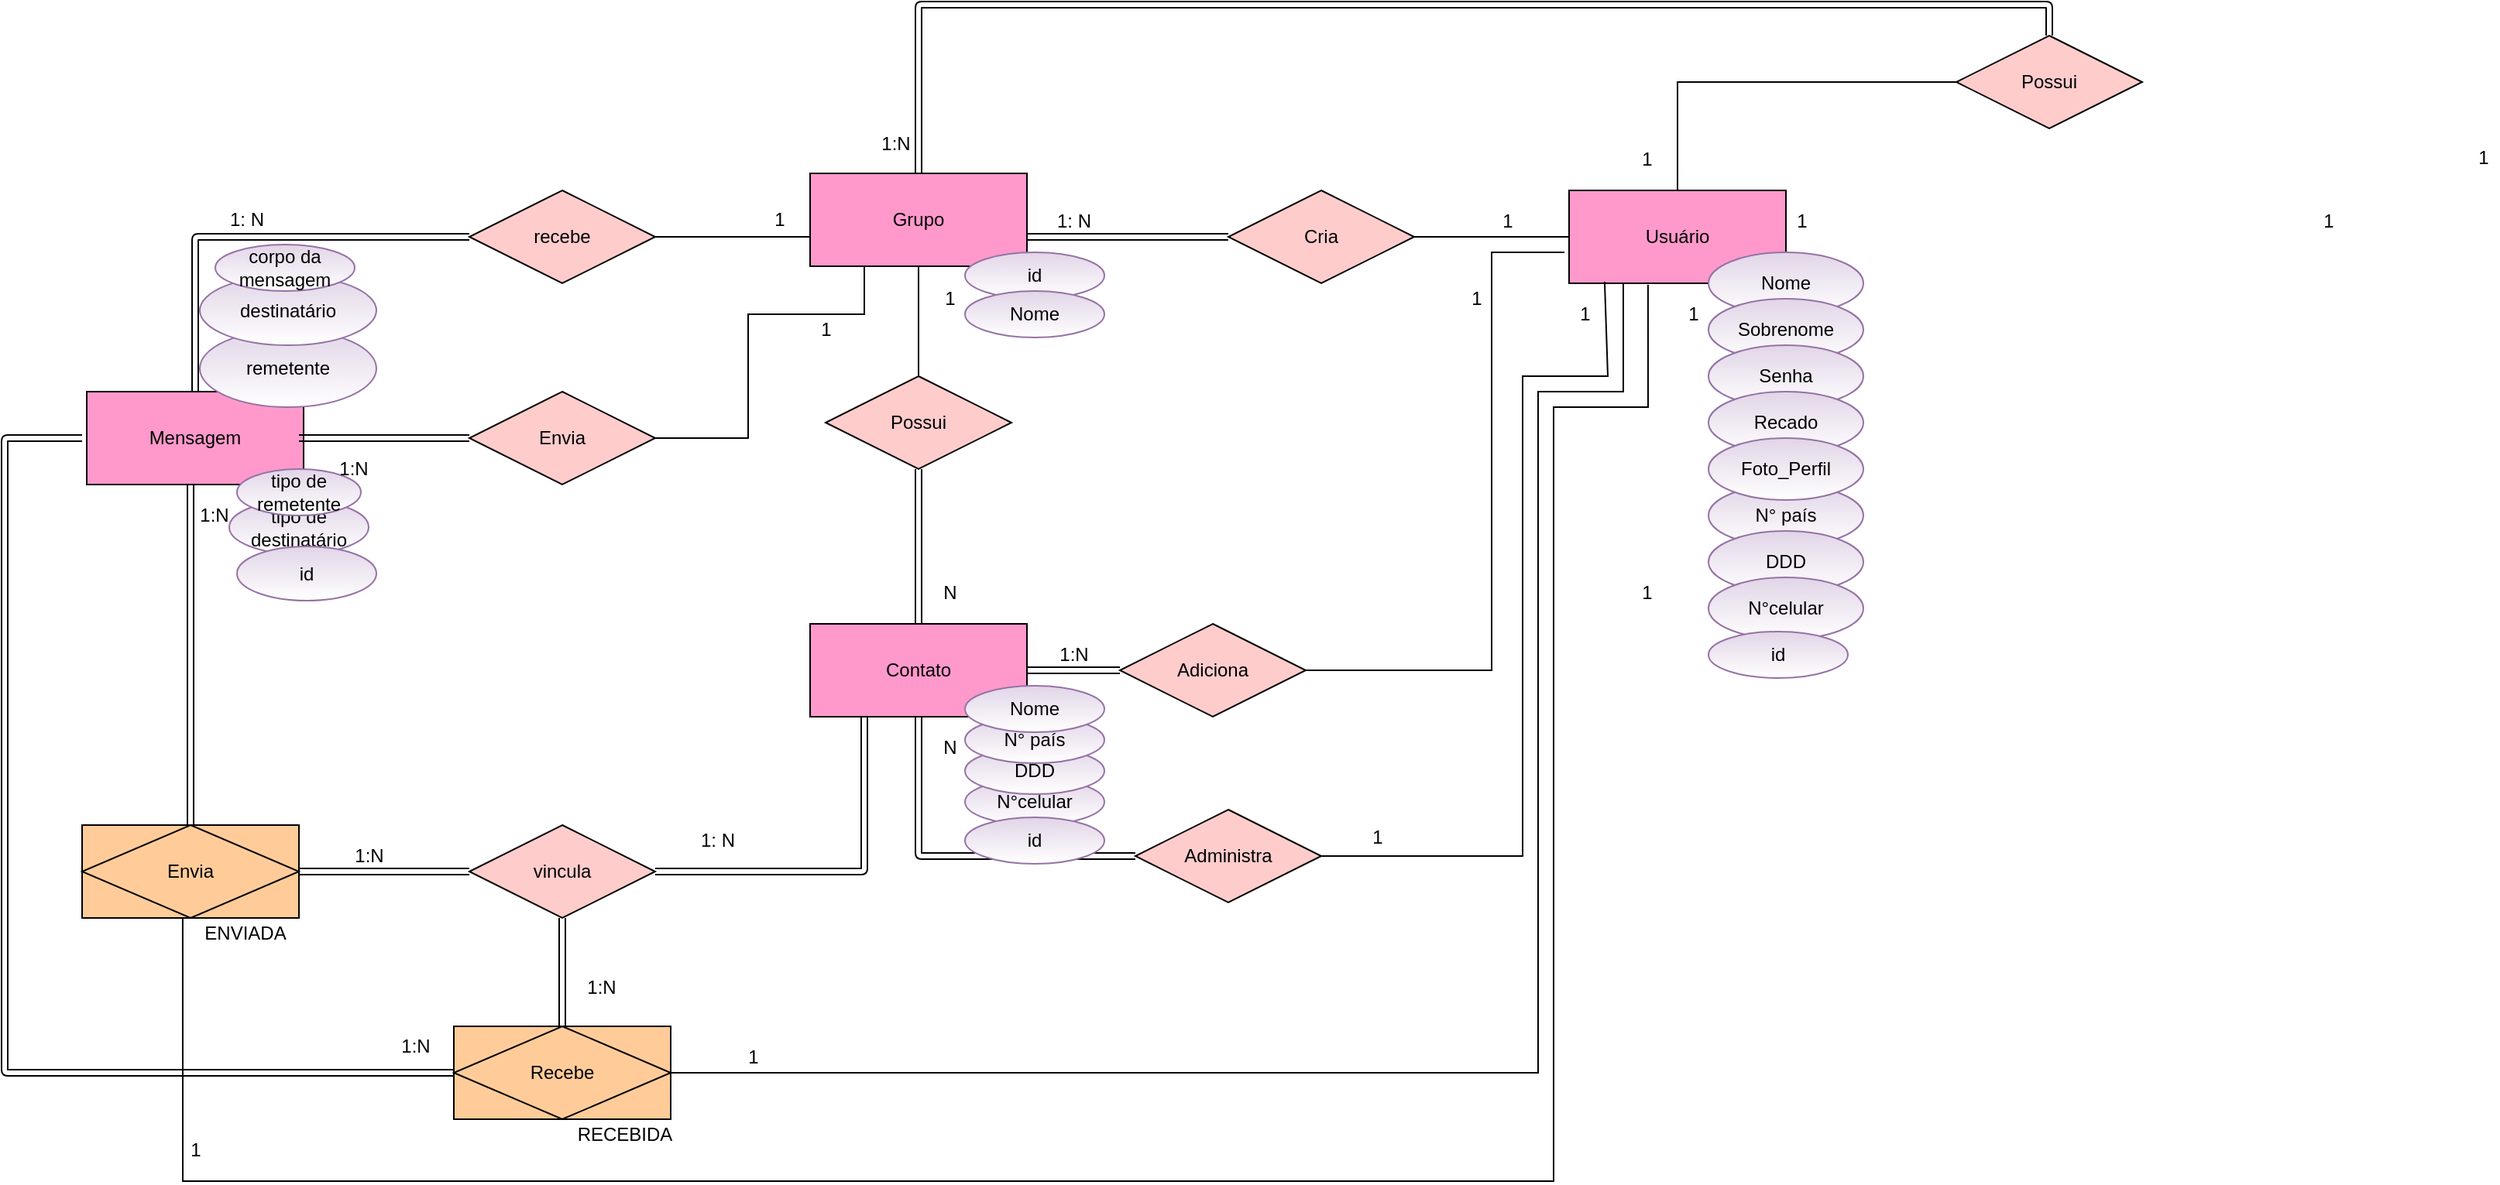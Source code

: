<mxfile version="13.9.9" type="device"><diagram id="qd4PMkiU9WI7eOgBLfSV" name="Page-1"><mxGraphModel dx="2522" dy="1679" grid="1" gridSize="10" guides="1" tooltips="1" connect="1" arrows="1" fold="1" page="1" pageScale="1" pageWidth="827" pageHeight="1169" math="0" shadow="0"><root><mxCell id="0"/><mxCell id="1" parent="0"/><mxCell id="Vbfcu2ocGER_7eYsLebU-1" value="Usuário" style="whiteSpace=wrap;html=1;align=center;fillColor=#FF99CC;fontColor=#000000;" parent="1" vertex="1"><mxGeometry x="130" y="80" width="140" height="60" as="geometry"/></mxCell><mxCell id="Vbfcu2ocGER_7eYsLebU-18" value="Grupo" style="whiteSpace=wrap;html=1;align=center;fillColor=#FF99CC;fontColor=#000000;" parent="1" vertex="1"><mxGeometry x="-360" y="69" width="140" height="60" as="geometry"/></mxCell><mxCell id="Vbfcu2ocGER_7eYsLebU-19" value="Cria" style="shape=rhombus;perimeter=rhombusPerimeter;whiteSpace=wrap;html=1;align=center;fillColor=#FFCCCC;fontColor=#000000;" parent="1" vertex="1"><mxGeometry x="-90" y="80" width="120" height="60" as="geometry"/></mxCell><mxCell id="Vbfcu2ocGER_7eYsLebU-21" value="" style="endArrow=none;html=1;rounded=0;entryX=1;entryY=0.5;entryDx=0;entryDy=0;exitX=0;exitY=0.5;exitDx=0;exitDy=0;fontColor=#000000;" parent="1" source="Vbfcu2ocGER_7eYsLebU-1" target="Vbfcu2ocGER_7eYsLebU-19" edge="1"><mxGeometry relative="1" as="geometry"><mxPoint x="-140" y="81" as="sourcePoint"/><mxPoint x="-190" y="-120" as="targetPoint"/></mxGeometry></mxCell><mxCell id="Vbfcu2ocGER_7eYsLebU-30" value="Possui" style="shape=rhombus;perimeter=rhombusPerimeter;whiteSpace=wrap;html=1;align=center;fillColor=#FFCCCC;fontColor=#000000;" parent="1" vertex="1"><mxGeometry x="380" y="-20" width="120" height="60" as="geometry"/></mxCell><mxCell id="Vbfcu2ocGER_7eYsLebU-31" value="" style="endArrow=none;html=1;rounded=0;entryX=0;entryY=0.5;entryDx=0;entryDy=0;exitX=0.5;exitY=0;exitDx=0;exitDy=0;fontColor=#000000;" parent="1" source="Vbfcu2ocGER_7eYsLebU-1" target="Vbfcu2ocGER_7eYsLebU-30" edge="1"><mxGeometry relative="1" as="geometry"><mxPoint x="270" y="120" as="sourcePoint"/><mxPoint x="390" y="120" as="targetPoint"/><Array as="points"><mxPoint x="200" y="10"/></Array></mxGeometry></mxCell><mxCell id="Vbfcu2ocGER_7eYsLebU-35" value="Contato" style="whiteSpace=wrap;html=1;align=center;fillColor=#FF99CC;fontColor=#000000;" parent="1" vertex="1"><mxGeometry x="-360" y="360" width="140" height="60" as="geometry"/></mxCell><mxCell id="Vbfcu2ocGER_7eYsLebU-36" value="Adiciona" style="shape=rhombus;perimeter=rhombusPerimeter;whiteSpace=wrap;html=1;align=center;fillColor=#FFCCCC;fontColor=#000000;" parent="1" vertex="1"><mxGeometry x="-160" y="360" width="120" height="60" as="geometry"/></mxCell><mxCell id="Vbfcu2ocGER_7eYsLebU-37" value="" style="endArrow=none;html=1;rounded=0;entryX=1;entryY=0.5;entryDx=0;entryDy=0;fontColor=#000000;" parent="1" target="Vbfcu2ocGER_7eYsLebU-36" edge="1"><mxGeometry relative="1" as="geometry"><mxPoint x="127" y="120" as="sourcePoint"/><mxPoint x="40" y="120" as="targetPoint"/><Array as="points"><mxPoint x="80" y="120"/><mxPoint x="80" y="390"/></Array></mxGeometry></mxCell><mxCell id="Vbfcu2ocGER_7eYsLebU-39" value="Administra" style="shape=rhombus;perimeter=rhombusPerimeter;whiteSpace=wrap;html=1;align=center;fillColor=#FFCCCC;fontColor=#000000;" parent="1" vertex="1"><mxGeometry x="-150" y="480" width="120" height="60" as="geometry"/></mxCell><mxCell id="Vbfcu2ocGER_7eYsLebU-40" value="" style="endArrow=none;html=1;rounded=0;exitX=1;exitY=0.5;exitDx=0;exitDy=0;entryX=0.164;entryY=0.983;entryDx=0;entryDy=0;entryPerimeter=0;fontColor=#000000;" parent="1" source="Vbfcu2ocGER_7eYsLebU-39" target="Vbfcu2ocGER_7eYsLebU-1" edge="1"><mxGeometry relative="1" as="geometry"><mxPoint x="10" y="140" as="sourcePoint"/><mxPoint x="170" y="140" as="targetPoint"/><Array as="points"><mxPoint x="100" y="510"/><mxPoint x="100" y="330"/><mxPoint x="100" y="200"/><mxPoint x="155" y="200"/></Array></mxGeometry></mxCell><mxCell id="Vbfcu2ocGER_7eYsLebU-44" value="Mensagem" style="whiteSpace=wrap;html=1;align=center;fillColor=#FF99CC;fontColor=#000000;" parent="1" vertex="1"><mxGeometry x="-827" y="210" width="140" height="60" as="geometry"/></mxCell><mxCell id="Vbfcu2ocGER_7eYsLebU-49" value="Envia" style="shape=rhombus;perimeter=rhombusPerimeter;whiteSpace=wrap;html=1;align=center;fillColor=#FFCCCC;fontColor=#000000;" parent="1" vertex="1"><mxGeometry x="-580" y="210" width="120" height="60" as="geometry"/></mxCell><mxCell id="Vbfcu2ocGER_7eYsLebU-50" value="recebe" style="shape=rhombus;perimeter=rhombusPerimeter;whiteSpace=wrap;html=1;align=center;fillColor=#FFCCCC;fontColor=#000000;" parent="1" vertex="1"><mxGeometry x="-580" y="80" width="120" height="60" as="geometry"/></mxCell><mxCell id="FHOrzmNHU6fV90Ov4CrG-3" value="N° país" style="ellipse;whiteSpace=wrap;html=1;align=center;fillColor=#e1d5e7;strokeColor=#9673a6;gradientColor=#ffffff;fontColor=#000000;" parent="1" vertex="1"><mxGeometry x="220" y="270" width="100" height="40" as="geometry"/></mxCell><mxCell id="FHOrzmNHU6fV90Ov4CrG-5" value="Nome" style="ellipse;whiteSpace=wrap;html=1;align=center;fillColor=#e1d5e7;strokeColor=#9673a6;gradientColor=#ffffff;fontColor=#000000;" parent="1" vertex="1"><mxGeometry x="220" y="120" width="100" height="40" as="geometry"/></mxCell><mxCell id="FHOrzmNHU6fV90Ov4CrG-6" value="Sobrenome" style="ellipse;whiteSpace=wrap;html=1;align=center;fillColor=#e1d5e7;strokeColor=#9673a6;gradientColor=#ffffff;fontColor=#000000;" parent="1" vertex="1"><mxGeometry x="220" y="150" width="100" height="40" as="geometry"/></mxCell><mxCell id="FHOrzmNHU6fV90Ov4CrG-7" value="Senha" style="ellipse;whiteSpace=wrap;html=1;align=center;fillColor=#e1d5e7;strokeColor=#9673a6;gradientColor=#ffffff;fontColor=#000000;" parent="1" vertex="1"><mxGeometry x="220" y="180" width="100" height="40" as="geometry"/></mxCell><mxCell id="FHOrzmNHU6fV90Ov4CrG-8" value="Recado" style="ellipse;whiteSpace=wrap;html=1;align=center;fillColor=#e1d5e7;strokeColor=#9673a6;gradientColor=#ffffff;fontColor=#000000;" parent="1" vertex="1"><mxGeometry x="220" y="210" width="100" height="40" as="geometry"/></mxCell><mxCell id="FHOrzmNHU6fV90Ov4CrG-9" value="Foto_Perfil" style="ellipse;whiteSpace=wrap;html=1;align=center;fillColor=#e1d5e7;strokeColor=#9673a6;gradientColor=#ffffff;fontColor=#000000;" parent="1" vertex="1"><mxGeometry x="220" y="240" width="100" height="40" as="geometry"/></mxCell><mxCell id="FHOrzmNHU6fV90Ov4CrG-4" value="DDD" style="ellipse;whiteSpace=wrap;html=1;align=center;fillColor=#e1d5e7;strokeColor=#9673a6;gradientColor=#ffffff;fontColor=#000000;" parent="1" vertex="1"><mxGeometry x="220" y="300" width="100" height="40" as="geometry"/></mxCell><mxCell id="FHOrzmNHU6fV90Ov4CrG-2" value="N°celular" style="ellipse;whiteSpace=wrap;html=1;align=center;fillColor=#e1d5e7;strokeColor=#9673a6;gradientColor=#ffffff;fontColor=#000000;" parent="1" vertex="1"><mxGeometry x="220" y="330" width="100" height="40" as="geometry"/></mxCell><mxCell id="FHOrzmNHU6fV90Ov4CrG-11" value="1" style="text;html=1;align=center;verticalAlign=middle;resizable=0;points=[];autosize=1;fontColor=#000000;" parent="1" vertex="1"><mxGeometry x="270" y="90" width="20" height="20" as="geometry"/></mxCell><mxCell id="FHOrzmNHU6fV90Ov4CrG-12" value="1" style="text;html=1;align=center;verticalAlign=middle;resizable=0;points=[];autosize=1;fontColor=#000000;" parent="1" vertex="1"><mxGeometry x="610" y="90" width="20" height="20" as="geometry"/></mxCell><mxCell id="FHOrzmNHU6fV90Ov4CrG-13" value="1" style="text;html=1;align=center;verticalAlign=middle;resizable=0;points=[];autosize=1;fontColor=#000000;" parent="1" vertex="1"><mxGeometry x="170" y="50" width="20" height="20" as="geometry"/></mxCell><mxCell id="FHOrzmNHU6fV90Ov4CrG-14" value="1" style="text;html=1;align=center;verticalAlign=middle;resizable=0;points=[];autosize=1;fontColor=#000000;" parent="1" vertex="1"><mxGeometry x="710" y="49" width="20" height="20" as="geometry"/></mxCell><mxCell id="FHOrzmNHU6fV90Ov4CrG-20" value="1" style="text;html=1;align=center;verticalAlign=middle;resizable=0;points=[];autosize=1;fontColor=#000000;" parent="1" vertex="1"><mxGeometry x="170" y="330" width="20" height="20" as="geometry"/></mxCell><mxCell id="FHOrzmNHU6fV90Ov4CrG-21" value="1" style="text;html=1;align=center;verticalAlign=middle;resizable=0;points=[];autosize=1;fontColor=#000000;" parent="1" vertex="1"><mxGeometry x="130" y="150" width="20" height="20" as="geometry"/></mxCell><mxCell id="FHOrzmNHU6fV90Ov4CrG-22" value="" style="shape=link;html=1;entryX=0;entryY=0.5;entryDx=0;entryDy=0;exitX=0.5;exitY=1;exitDx=0;exitDy=0;fontColor=#000000;" parent="1" source="Vbfcu2ocGER_7eYsLebU-35" target="Vbfcu2ocGER_7eYsLebU-39" edge="1"><mxGeometry width="50" height="50" relative="1" as="geometry"><mxPoint x="-290" y="550" as="sourcePoint"/><mxPoint x="-240" y="500" as="targetPoint"/><Array as="points"><mxPoint x="-290" y="510"/></Array></mxGeometry></mxCell><mxCell id="FHOrzmNHU6fV90Ov4CrG-23" value="N" style="text;html=1;align=center;verticalAlign=middle;resizable=0;points=[];autosize=1;fontColor=#000000;" parent="1" vertex="1"><mxGeometry x="-280" y="430" width="20" height="20" as="geometry"/></mxCell><mxCell id="FHOrzmNHU6fV90Ov4CrG-24" value="" style="shape=link;html=1;entryX=0;entryY=0.5;entryDx=0;entryDy=0;fontColor=#000000;" parent="1" target="Vbfcu2ocGER_7eYsLebU-19" edge="1"><mxGeometry width="50" height="50" relative="1" as="geometry"><mxPoint x="-220" y="110" as="sourcePoint"/><mxPoint x="-90" y="118" as="targetPoint"/><Array as="points"/></mxGeometry></mxCell><mxCell id="FHOrzmNHU6fV90Ov4CrG-25" value="1" style="text;html=1;align=center;verticalAlign=middle;resizable=0;points=[];autosize=1;fontColor=#000000;" parent="1" vertex="1"><mxGeometry x="80" y="90" width="20" height="20" as="geometry"/></mxCell><mxCell id="FHOrzmNHU6fV90Ov4CrG-26" value="1: N" style="text;html=1;align=center;verticalAlign=middle;resizable=0;points=[];autosize=1;fontColor=#000000;" parent="1" vertex="1"><mxGeometry x="-210" y="90" width="40" height="20" as="geometry"/></mxCell><mxCell id="FHOrzmNHU6fV90Ov4CrG-27" value="1" style="text;html=1;align=center;verticalAlign=middle;resizable=0;points=[];autosize=1;fontColor=#000000;" parent="1" vertex="1"><mxGeometry x="60" y="140" width="20" height="20" as="geometry"/></mxCell><mxCell id="FHOrzmNHU6fV90Ov4CrG-28" value="" style="shape=link;html=1;entryX=0;entryY=0.5;entryDx=0;entryDy=0;exitX=1;exitY=0.5;exitDx=0;exitDy=0;fontColor=#000000;" parent="1" source="Vbfcu2ocGER_7eYsLebU-35" target="Vbfcu2ocGER_7eYsLebU-36" edge="1"><mxGeometry width="50" height="50" relative="1" as="geometry"><mxPoint x="-280" y="430" as="sourcePoint"/><mxPoint x="-140" y="500" as="targetPoint"/><Array as="points"><mxPoint x="-220" y="390"/></Array></mxGeometry></mxCell><mxCell id="FHOrzmNHU6fV90Ov4CrG-29" value="1:N" style="text;html=1;align=center;verticalAlign=middle;resizable=0;points=[];autosize=1;fontColor=#000000;" parent="1" vertex="1"><mxGeometry x="-205" y="370" width="30" height="20" as="geometry"/></mxCell><mxCell id="FHOrzmNHU6fV90Ov4CrG-30" value="Possui" style="shape=rhombus;perimeter=rhombusPerimeter;whiteSpace=wrap;html=1;align=center;fillColor=#FFCCCC;fontColor=#000000;" parent="1" vertex="1"><mxGeometry x="-350" y="200" width="120" height="60" as="geometry"/></mxCell><mxCell id="FHOrzmNHU6fV90Ov4CrG-31" value="" style="endArrow=none;html=1;rounded=0;entryX=0.5;entryY=1;entryDx=0;entryDy=0;exitX=0.5;exitY=0;exitDx=0;exitDy=0;fontColor=#000000;" parent="1" source="FHOrzmNHU6fV90Ov4CrG-30" target="Vbfcu2ocGER_7eYsLebU-18" edge="1"><mxGeometry relative="1" as="geometry"><mxPoint x="130" y="130" as="sourcePoint"/><mxPoint x="-80" y="310" as="targetPoint"/><Array as="points"/></mxGeometry></mxCell><mxCell id="FHOrzmNHU6fV90Ov4CrG-32" value="1" style="text;html=1;align=center;verticalAlign=middle;resizable=0;points=[];autosize=1;fontColor=#000000;" parent="1" vertex="1"><mxGeometry x="-280" y="140" width="20" height="20" as="geometry"/></mxCell><mxCell id="FHOrzmNHU6fV90Ov4CrG-33" value="" style="shape=link;html=1;entryX=0.5;entryY=1;entryDx=0;entryDy=0;fontColor=#000000;" parent="1" source="Vbfcu2ocGER_7eYsLebU-35" target="FHOrzmNHU6fV90Ov4CrG-30" edge="1"><mxGeometry width="50" height="50" relative="1" as="geometry"><mxPoint x="-210" y="120" as="sourcePoint"/><mxPoint x="-80" y="120" as="targetPoint"/><Array as="points"/></mxGeometry></mxCell><mxCell id="FHOrzmNHU6fV90Ov4CrG-34" value="N" style="text;html=1;align=center;verticalAlign=middle;resizable=0;points=[];autosize=1;fontColor=#000000;" parent="1" vertex="1"><mxGeometry x="-280" y="330" width="20" height="20" as="geometry"/></mxCell><mxCell id="FHOrzmNHU6fV90Ov4CrG-37" value="" style="endArrow=none;html=1;rounded=0;fontColor=#000000;" parent="1" edge="1"><mxGeometry relative="1" as="geometry"><mxPoint x="-460" y="110" as="sourcePoint"/><mxPoint x="-360" y="110" as="targetPoint"/></mxGeometry></mxCell><mxCell id="FHOrzmNHU6fV90Ov4CrG-38" value="" style="shape=link;html=1;entryX=0.5;entryY=0;entryDx=0;entryDy=0;exitX=0;exitY=0.5;exitDx=0;exitDy=0;fontColor=#000000;" parent="1" source="Vbfcu2ocGER_7eYsLebU-50" target="Vbfcu2ocGER_7eYsLebU-44" edge="1"><mxGeometry width="50" height="50" relative="1" as="geometry"><mxPoint x="-280" y="370" as="sourcePoint"/><mxPoint x="-280" y="270" as="targetPoint"/><Array as="points"><mxPoint x="-757" y="110"/></Array></mxGeometry></mxCell><mxCell id="FHOrzmNHU6fV90Ov4CrG-39" value="1" style="text;html=1;align=center;verticalAlign=middle;resizable=0;points=[];autosize=1;fontColor=#000000;" parent="1" vertex="1"><mxGeometry x="-390" y="89" width="20" height="20" as="geometry"/></mxCell><mxCell id="FHOrzmNHU6fV90Ov4CrG-40" value="1: N" style="text;html=1;align=center;verticalAlign=middle;resizable=0;points=[];autosize=1;fontColor=#000000;" parent="1" vertex="1"><mxGeometry x="-744" y="89" width="40" height="20" as="geometry"/></mxCell><mxCell id="FHOrzmNHU6fV90Ov4CrG-43" value="1" style="text;html=1;align=center;verticalAlign=middle;resizable=0;points=[];autosize=1;fontColor=#000000;" parent="1" vertex="1"><mxGeometry x="-360" y="160" width="20" height="20" as="geometry"/></mxCell><mxCell id="FHOrzmNHU6fV90Ov4CrG-48" value="" style="endArrow=none;html=1;rounded=0;entryX=0.25;entryY=1;entryDx=0;entryDy=0;exitX=1;exitY=0.5;exitDx=0;exitDy=0;fontColor=#000000;" parent="1" source="Vbfcu2ocGER_7eYsLebU-49" target="Vbfcu2ocGER_7eYsLebU-18" edge="1"><mxGeometry relative="1" as="geometry"><mxPoint x="-450" y="120" as="sourcePoint"/><mxPoint x="-350" y="120" as="targetPoint"/><Array as="points"><mxPoint x="-400" y="240"/><mxPoint x="-400" y="160"/><mxPoint x="-325" y="160"/></Array></mxGeometry></mxCell><mxCell id="FHOrzmNHU6fV90Ov4CrG-49" value="" style="shape=link;html=1;exitX=0;exitY=0.5;exitDx=0;exitDy=0;fontColor=#000000;" parent="1" source="Vbfcu2ocGER_7eYsLebU-49" edge="1"><mxGeometry width="50" height="50" relative="1" as="geometry"><mxPoint x="-570" y="120" as="sourcePoint"/><mxPoint x="-690" y="240" as="targetPoint"/><Array as="points"><mxPoint x="-680" y="240"/></Array></mxGeometry></mxCell><mxCell id="FHOrzmNHU6fV90Ov4CrG-53" value="Envia" style="shape=associativeEntity;whiteSpace=wrap;html=1;align=center;fillColor=#FFCC99;gradientColor=none;fontColor=#000000;" parent="1" vertex="1"><mxGeometry x="-830" y="490" width="140" height="60" as="geometry"/></mxCell><mxCell id="FHOrzmNHU6fV90Ov4CrG-55" value="1" style="text;html=1;align=center;verticalAlign=middle;resizable=0;points=[];autosize=1;fontColor=#000000;" parent="1" vertex="1"><mxGeometry x="200" y="150" width="20" height="20" as="geometry"/></mxCell><mxCell id="FHOrzmNHU6fV90Ov4CrG-60" value="vincula" style="shape=rhombus;perimeter=rhombusPerimeter;whiteSpace=wrap;html=1;align=center;fillColor=#FFCCCC;fontColor=#000000;" parent="1" vertex="1"><mxGeometry x="-580" y="490" width="120" height="60" as="geometry"/></mxCell><mxCell id="FHOrzmNHU6fV90Ov4CrG-63" value="" style="shape=link;html=1;exitX=0.25;exitY=1;exitDx=0;exitDy=0;entryX=1;entryY=0.5;entryDx=0;entryDy=0;fontColor=#000000;" parent="1" source="Vbfcu2ocGER_7eYsLebU-35" target="FHOrzmNHU6fV90Ov4CrG-60" edge="1"><mxGeometry width="50" height="50" relative="1" as="geometry"><mxPoint x="-570" y="250" as="sourcePoint"/><mxPoint x="-460" y="390" as="targetPoint"/><Array as="points"><mxPoint x="-325" y="520"/><mxPoint x="-450" y="520"/></Array></mxGeometry></mxCell><mxCell id="FHOrzmNHU6fV90Ov4CrG-64" value="1: N" style="text;html=1;align=center;verticalAlign=middle;resizable=0;points=[];autosize=1;fontColor=#000000;" parent="1" vertex="1"><mxGeometry x="-440" y="490" width="40" height="20" as="geometry"/></mxCell><mxCell id="FHOrzmNHU6fV90Ov4CrG-65" value="ENVIADA" style="text;html=1;align=center;verticalAlign=middle;resizable=0;points=[];autosize=1;fontColor=#000000;" parent="1" vertex="1"><mxGeometry x="-760" y="550" width="70" height="20" as="geometry"/></mxCell><mxCell id="FHOrzmNHU6fV90Ov4CrG-67" value="Recebe" style="shape=associativeEntity;whiteSpace=wrap;html=1;align=center;fillColor=#FFCC99;gradientColor=none;fontColor=#000000;" parent="1" vertex="1"><mxGeometry x="-590" y="620" width="140" height="60" as="geometry"/></mxCell><mxCell id="FHOrzmNHU6fV90Ov4CrG-68" value="RECEBIDA" style="text;html=1;align=center;verticalAlign=middle;resizable=0;points=[];autosize=1;fontColor=#000000;" parent="1" vertex="1"><mxGeometry x="-520" y="680" width="80" height="20" as="geometry"/></mxCell><mxCell id="FHOrzmNHU6fV90Ov4CrG-77" value="1:N" style="text;html=1;align=center;verticalAlign=middle;resizable=0;points=[];autosize=1;fontColor=#000000;" parent="1" vertex="1"><mxGeometry x="-510" y="585" width="30" height="20" as="geometry"/></mxCell><mxCell id="FHOrzmNHU6fV90Ov4CrG-83" value="" style="shape=link;html=1;exitX=0.5;exitY=0;exitDx=0;exitDy=0;fontColor=#000000;" parent="1" source="FHOrzmNHU6fV90Ov4CrG-53" edge="1"><mxGeometry width="50" height="50" relative="1" as="geometry"><mxPoint x="-570" y="250" as="sourcePoint"/><mxPoint x="-760" y="270" as="targetPoint"/><Array as="points"><mxPoint x="-760" y="270"/></Array></mxGeometry></mxCell><mxCell id="FHOrzmNHU6fV90Ov4CrG-87" value="1:N" style="text;html=1;align=center;verticalAlign=middle;resizable=0;points=[];autosize=1;fontColor=#000000;" parent="1" vertex="1"><mxGeometry x="-660" y="500" width="30" height="20" as="geometry"/></mxCell><mxCell id="FHOrzmNHU6fV90Ov4CrG-88" value="" style="endArrow=none;html=1;rounded=0;exitX=1;exitY=0.5;exitDx=0;exitDy=0;entryX=0.25;entryY=1;entryDx=0;entryDy=0;fontColor=#000000;" parent="1" source="FHOrzmNHU6fV90Ov4CrG-67" target="Vbfcu2ocGER_7eYsLebU-1" edge="1"><mxGeometry relative="1" as="geometry"><mxPoint x="-20" y="500" as="sourcePoint"/><mxPoint x="165" y="150" as="targetPoint"/><Array as="points"><mxPoint x="110" y="650"/><mxPoint x="110" y="340"/><mxPoint x="110" y="210"/><mxPoint x="165" y="210"/></Array></mxGeometry></mxCell><mxCell id="FHOrzmNHU6fV90Ov4CrG-89" value="" style="shape=link;html=1;entryX=0.5;entryY=0;entryDx=0;entryDy=0;fontColor=#000000;" parent="1" target="FHOrzmNHU6fV90Ov4CrG-67" edge="1"><mxGeometry width="50" height="50" relative="1" as="geometry"><mxPoint x="-520" y="550" as="sourcePoint"/><mxPoint x="-450" y="530" as="targetPoint"/><Array as="points"/></mxGeometry></mxCell><mxCell id="FHOrzmNHU6fV90Ov4CrG-90" value="1" style="text;html=1;align=center;verticalAlign=middle;resizable=0;points=[];autosize=1;fontColor=#000000;" parent="1" vertex="1"><mxGeometry x="-767" y="690" width="20" height="20" as="geometry"/></mxCell><mxCell id="FHOrzmNHU6fV90Ov4CrG-91" value="" style="shape=link;html=1;exitX=1;exitY=0.5;exitDx=0;exitDy=0;fontColor=#000000;" parent="1" source="FHOrzmNHU6fV90Ov4CrG-53" edge="1"><mxGeometry width="50" height="50" relative="1" as="geometry"><mxPoint x="-750" y="500" as="sourcePoint"/><mxPoint x="-580" y="520" as="targetPoint"/><Array as="points"><mxPoint x="-580" y="520"/></Array></mxGeometry></mxCell><mxCell id="FHOrzmNHU6fV90Ov4CrG-92" value="" style="shape=link;html=1;fontColor=#000000;" parent="1" edge="1"><mxGeometry width="50" height="50" relative="1" as="geometry"><mxPoint x="-830" y="240" as="sourcePoint"/><mxPoint x="-590" y="650" as="targetPoint"/><Array as="points"><mxPoint x="-880" y="240"/><mxPoint x="-880" y="650"/><mxPoint x="-590" y="650"/></Array></mxGeometry></mxCell><mxCell id="FHOrzmNHU6fV90Ov4CrG-93" value="1:N" style="text;html=1;align=center;verticalAlign=middle;resizable=0;points=[];autosize=1;fontColor=#000000;" parent="1" vertex="1"><mxGeometry x="-630" y="623" width="30" height="20" as="geometry"/></mxCell><mxCell id="FHOrzmNHU6fV90Ov4CrG-95" value="" style="endArrow=none;html=1;rounded=0;exitX=0.464;exitY=1;exitDx=0;exitDy=0;exitPerimeter=0;entryX=0.364;entryY=1.017;entryDx=0;entryDy=0;entryPerimeter=0;fontColor=#000000;" parent="1" source="FHOrzmNHU6fV90Ov4CrG-53" target="Vbfcu2ocGER_7eYsLebU-1" edge="1"><mxGeometry relative="1" as="geometry"><mxPoint x="-440" y="660" as="sourcePoint"/><mxPoint x="170" y="142" as="targetPoint"/><Array as="points"><mxPoint x="-765" y="720"/><mxPoint x="120" y="720"/><mxPoint x="120" y="220"/><mxPoint x="181" y="220"/></Array></mxGeometry></mxCell><mxCell id="FHOrzmNHU6fV90Ov4CrG-104" value="N°celular" style="ellipse;whiteSpace=wrap;html=1;align=center;fillColor=#e1d5e7;strokeColor=#9673a6;gradientColor=#ffffff;fontColor=#000000;" parent="1" vertex="1"><mxGeometry x="-260" y="460" width="90" height="30" as="geometry"/></mxCell><mxCell id="FHOrzmNHU6fV90Ov4CrG-105" value="DDD" style="ellipse;whiteSpace=wrap;html=1;align=center;fillColor=#e1d5e7;strokeColor=#9673a6;gradientColor=#ffffff;fontColor=#000000;" parent="1" vertex="1"><mxGeometry x="-260" y="440" width="90" height="30" as="geometry"/></mxCell><mxCell id="FHOrzmNHU6fV90Ov4CrG-106" value="N° país" style="ellipse;whiteSpace=wrap;html=1;align=center;fillColor=#e1d5e7;strokeColor=#9673a6;gradientColor=#ffffff;fontColor=#000000;" parent="1" vertex="1"><mxGeometry x="-260" y="420" width="90" height="30" as="geometry"/></mxCell><mxCell id="FHOrzmNHU6fV90Ov4CrG-107" value="Nome" style="ellipse;whiteSpace=wrap;html=1;align=center;fillColor=#e1d5e7;strokeColor=#9673a6;gradientColor=#ffffff;fontColor=#000000;" parent="1" vertex="1"><mxGeometry x="-260" y="400" width="90" height="30" as="geometry"/></mxCell><mxCell id="FHOrzmNHU6fV90Ov4CrG-100" value="id" style="ellipse;whiteSpace=wrap;html=1;align=center;fillColor=#e1d5e7;strokeColor=#9673a6;gradientColor=#ffffff;fontColor=#000000;" parent="1" vertex="1"><mxGeometry x="-260" y="120" width="90" height="30" as="geometry"/></mxCell><mxCell id="FHOrzmNHU6fV90Ov4CrG-114" value="1" style="text;html=1;align=center;verticalAlign=middle;resizable=0;points=[];autosize=1;fontColor=#000000;" parent="1" vertex="1"><mxGeometry x="-407" y="630" width="20" height="20" as="geometry"/></mxCell><mxCell id="FHOrzmNHU6fV90Ov4CrG-115" value="1" style="text;html=1;align=center;verticalAlign=middle;resizable=0;points=[];autosize=1;fontColor=#000000;" parent="1" vertex="1"><mxGeometry x="-4" y="488" width="20" height="20" as="geometry"/></mxCell><mxCell id="FHOrzmNHU6fV90Ov4CrG-118" value="1:N" style="text;html=1;align=center;verticalAlign=middle;resizable=0;points=[];autosize=1;fontColor=#000000;" parent="1" vertex="1"><mxGeometry x="-320" y="40" width="30" height="20" as="geometry"/></mxCell><mxCell id="FHOrzmNHU6fV90Ov4CrG-120" value="" style="shape=link;html=1;exitX=0.5;exitY=0;exitDx=0;exitDy=0;entryX=0.5;entryY=0;entryDx=0;entryDy=0;fontColor=#000000;" parent="1" source="Vbfcu2ocGER_7eYsLebU-18" target="Vbfcu2ocGER_7eYsLebU-30" edge="1"><mxGeometry width="50" height="50" relative="1" as="geometry"><mxPoint x="-200" y="60" as="sourcePoint"/><mxPoint x="-150" y="10" as="targetPoint"/><Array as="points"><mxPoint x="-290" y="-40"/><mxPoint x="440" y="-40"/></Array></mxGeometry></mxCell><mxCell id="Egt9DJ4ZusfqbiEbdQVN-2" value="Nome" style="ellipse;whiteSpace=wrap;html=1;align=center;fillColor=#e1d5e7;strokeColor=#9673a6;gradientColor=#ffffff;fontColor=#000000;" vertex="1" parent="1"><mxGeometry x="-260" y="145" width="90" height="30" as="geometry"/></mxCell><mxCell id="Egt9DJ4ZusfqbiEbdQVN-4" value="remetente" style="ellipse;whiteSpace=wrap;html=1;align=center;fillColor=#e1d5e7;strokeColor=#9673a6;gradientColor=#ffffff;fontColor=#000000;" vertex="1" parent="1"><mxGeometry x="-754" y="170" width="114" height="50" as="geometry"/></mxCell><mxCell id="Egt9DJ4ZusfqbiEbdQVN-5" value="destinatário" style="ellipse;whiteSpace=wrap;html=1;align=center;fillColor=#e1d5e7;strokeColor=#9673a6;gradientColor=#ffffff;fontColor=#000000;" vertex="1" parent="1"><mxGeometry x="-754" y="135" width="114" height="45" as="geometry"/></mxCell><mxCell id="Egt9DJ4ZusfqbiEbdQVN-6" value="corpo da mensagem" style="ellipse;whiteSpace=wrap;html=1;align=center;fillColor=#e1d5e7;strokeColor=#9673a6;gradientColor=#ffffff;fontColor=#000000;" vertex="1" parent="1"><mxGeometry x="-744" y="115" width="90" height="30" as="geometry"/></mxCell><mxCell id="Egt9DJ4ZusfqbiEbdQVN-7" value="tipo de destinatário" style="ellipse;whiteSpace=wrap;html=1;align=center;fillColor=#e1d5e7;strokeColor=#9673a6;gradientColor=#ffffff;fontColor=#000000;" vertex="1" parent="1"><mxGeometry x="-735" y="280" width="90" height="35" as="geometry"/></mxCell><mxCell id="Egt9DJ4ZusfqbiEbdQVN-8" value="tipo de &lt;br&gt;remetente" style="ellipse;whiteSpace=wrap;html=1;align=center;fillColor=#e1d5e7;strokeColor=#9673a6;gradientColor=#ffffff;fontColor=#000000;" vertex="1" parent="1"><mxGeometry x="-730" y="260" width="80" height="30" as="geometry"/></mxCell><mxCell id="FHOrzmNHU6fV90Ov4CrG-57" value="1:N" style="text;html=1;align=center;verticalAlign=middle;resizable=0;points=[];autosize=1;fontColor=#000000;" parent="1" vertex="1"><mxGeometry x="-760" y="280" width="30" height="20" as="geometry"/></mxCell><mxCell id="FHOrzmNHU6fV90Ov4CrG-51" value="1:N" style="text;html=1;align=center;verticalAlign=middle;resizable=0;points=[];autosize=1;fontColor=#000000;" parent="1" vertex="1"><mxGeometry x="-670" y="250" width="30" height="20" as="geometry"/></mxCell><mxCell id="Egt9DJ4ZusfqbiEbdQVN-9" value="id" style="ellipse;whiteSpace=wrap;html=1;align=center;fillColor=#e1d5e7;strokeColor=#9673a6;gradientColor=#ffffff;fontColor=#000000;" vertex="1" parent="1"><mxGeometry x="-730" y="310" width="90" height="35" as="geometry"/></mxCell><mxCell id="Egt9DJ4ZusfqbiEbdQVN-10" value="id" style="ellipse;whiteSpace=wrap;html=1;align=center;fillColor=#e1d5e7;strokeColor=#9673a6;gradientColor=#ffffff;fontColor=#000000;" vertex="1" parent="1"><mxGeometry x="220" y="365" width="90" height="30" as="geometry"/></mxCell><mxCell id="Egt9DJ4ZusfqbiEbdQVN-11" value="id" style="ellipse;whiteSpace=wrap;html=1;align=center;fillColor=#e1d5e7;strokeColor=#9673a6;gradientColor=#ffffff;fontColor=#000000;" vertex="1" parent="1"><mxGeometry x="-260" y="485" width="90" height="30" as="geometry"/></mxCell></root></mxGraphModel></diagram></mxfile>